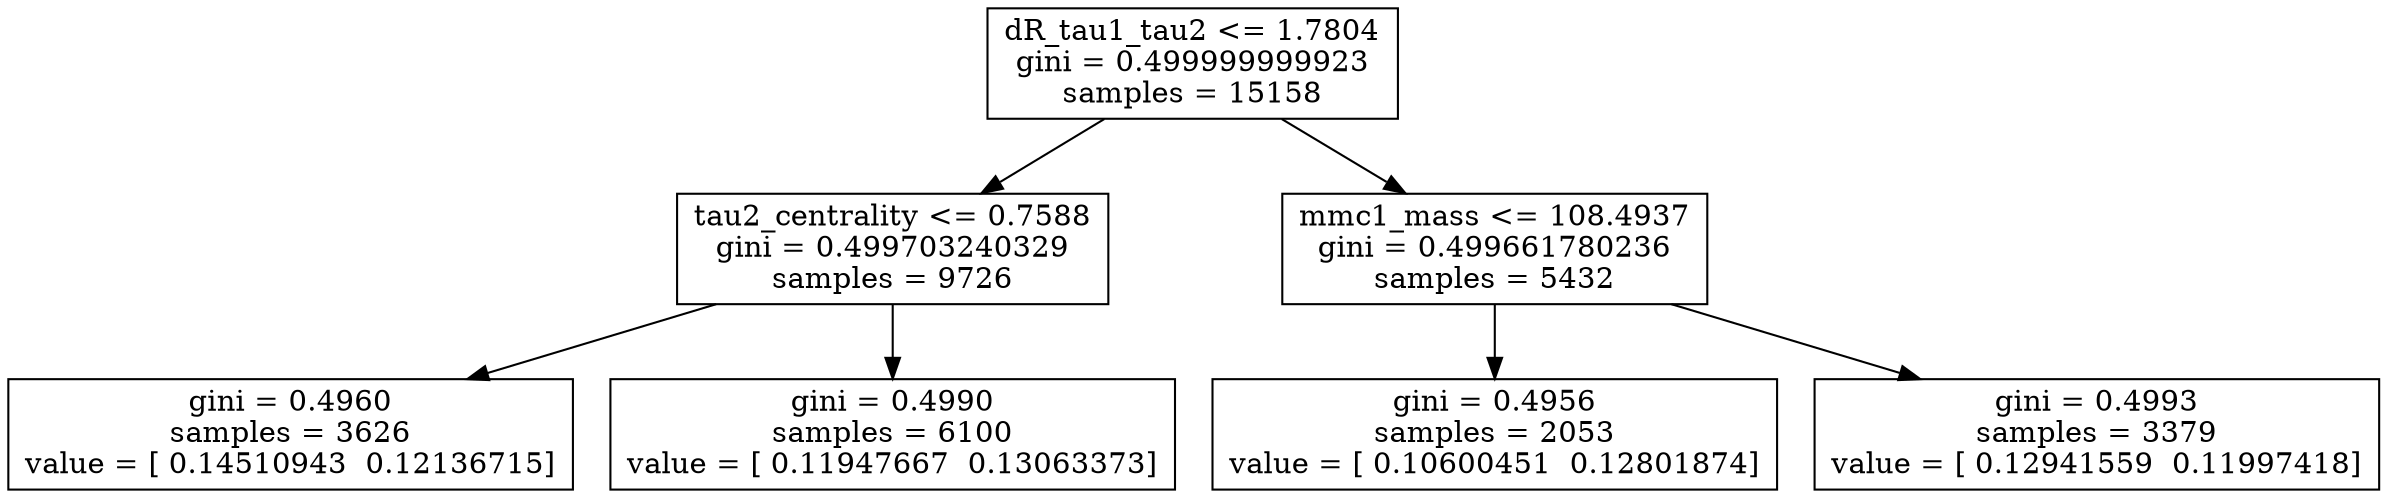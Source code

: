 digraph Tree {
0 [label="dR_tau1_tau2 <= 1.7804\ngini = 0.499999999923\nsamples = 15158", shape="box"] ;
1 [label="tau2_centrality <= 0.7588\ngini = 0.499703240329\nsamples = 9726", shape="box"] ;
0 -> 1 ;
2 [label="gini = 0.4960\nsamples = 3626\nvalue = [ 0.14510943  0.12136715]", shape="box"] ;
1 -> 2 ;
3 [label="gini = 0.4990\nsamples = 6100\nvalue = [ 0.11947667  0.13063373]", shape="box"] ;
1 -> 3 ;
4 [label="mmc1_mass <= 108.4937\ngini = 0.499661780236\nsamples = 5432", shape="box"] ;
0 -> 4 ;
5 [label="gini = 0.4956\nsamples = 2053\nvalue = [ 0.10600451  0.12801874]", shape="box"] ;
4 -> 5 ;
6 [label="gini = 0.4993\nsamples = 3379\nvalue = [ 0.12941559  0.11997418]", shape="box"] ;
4 -> 6 ;
}
